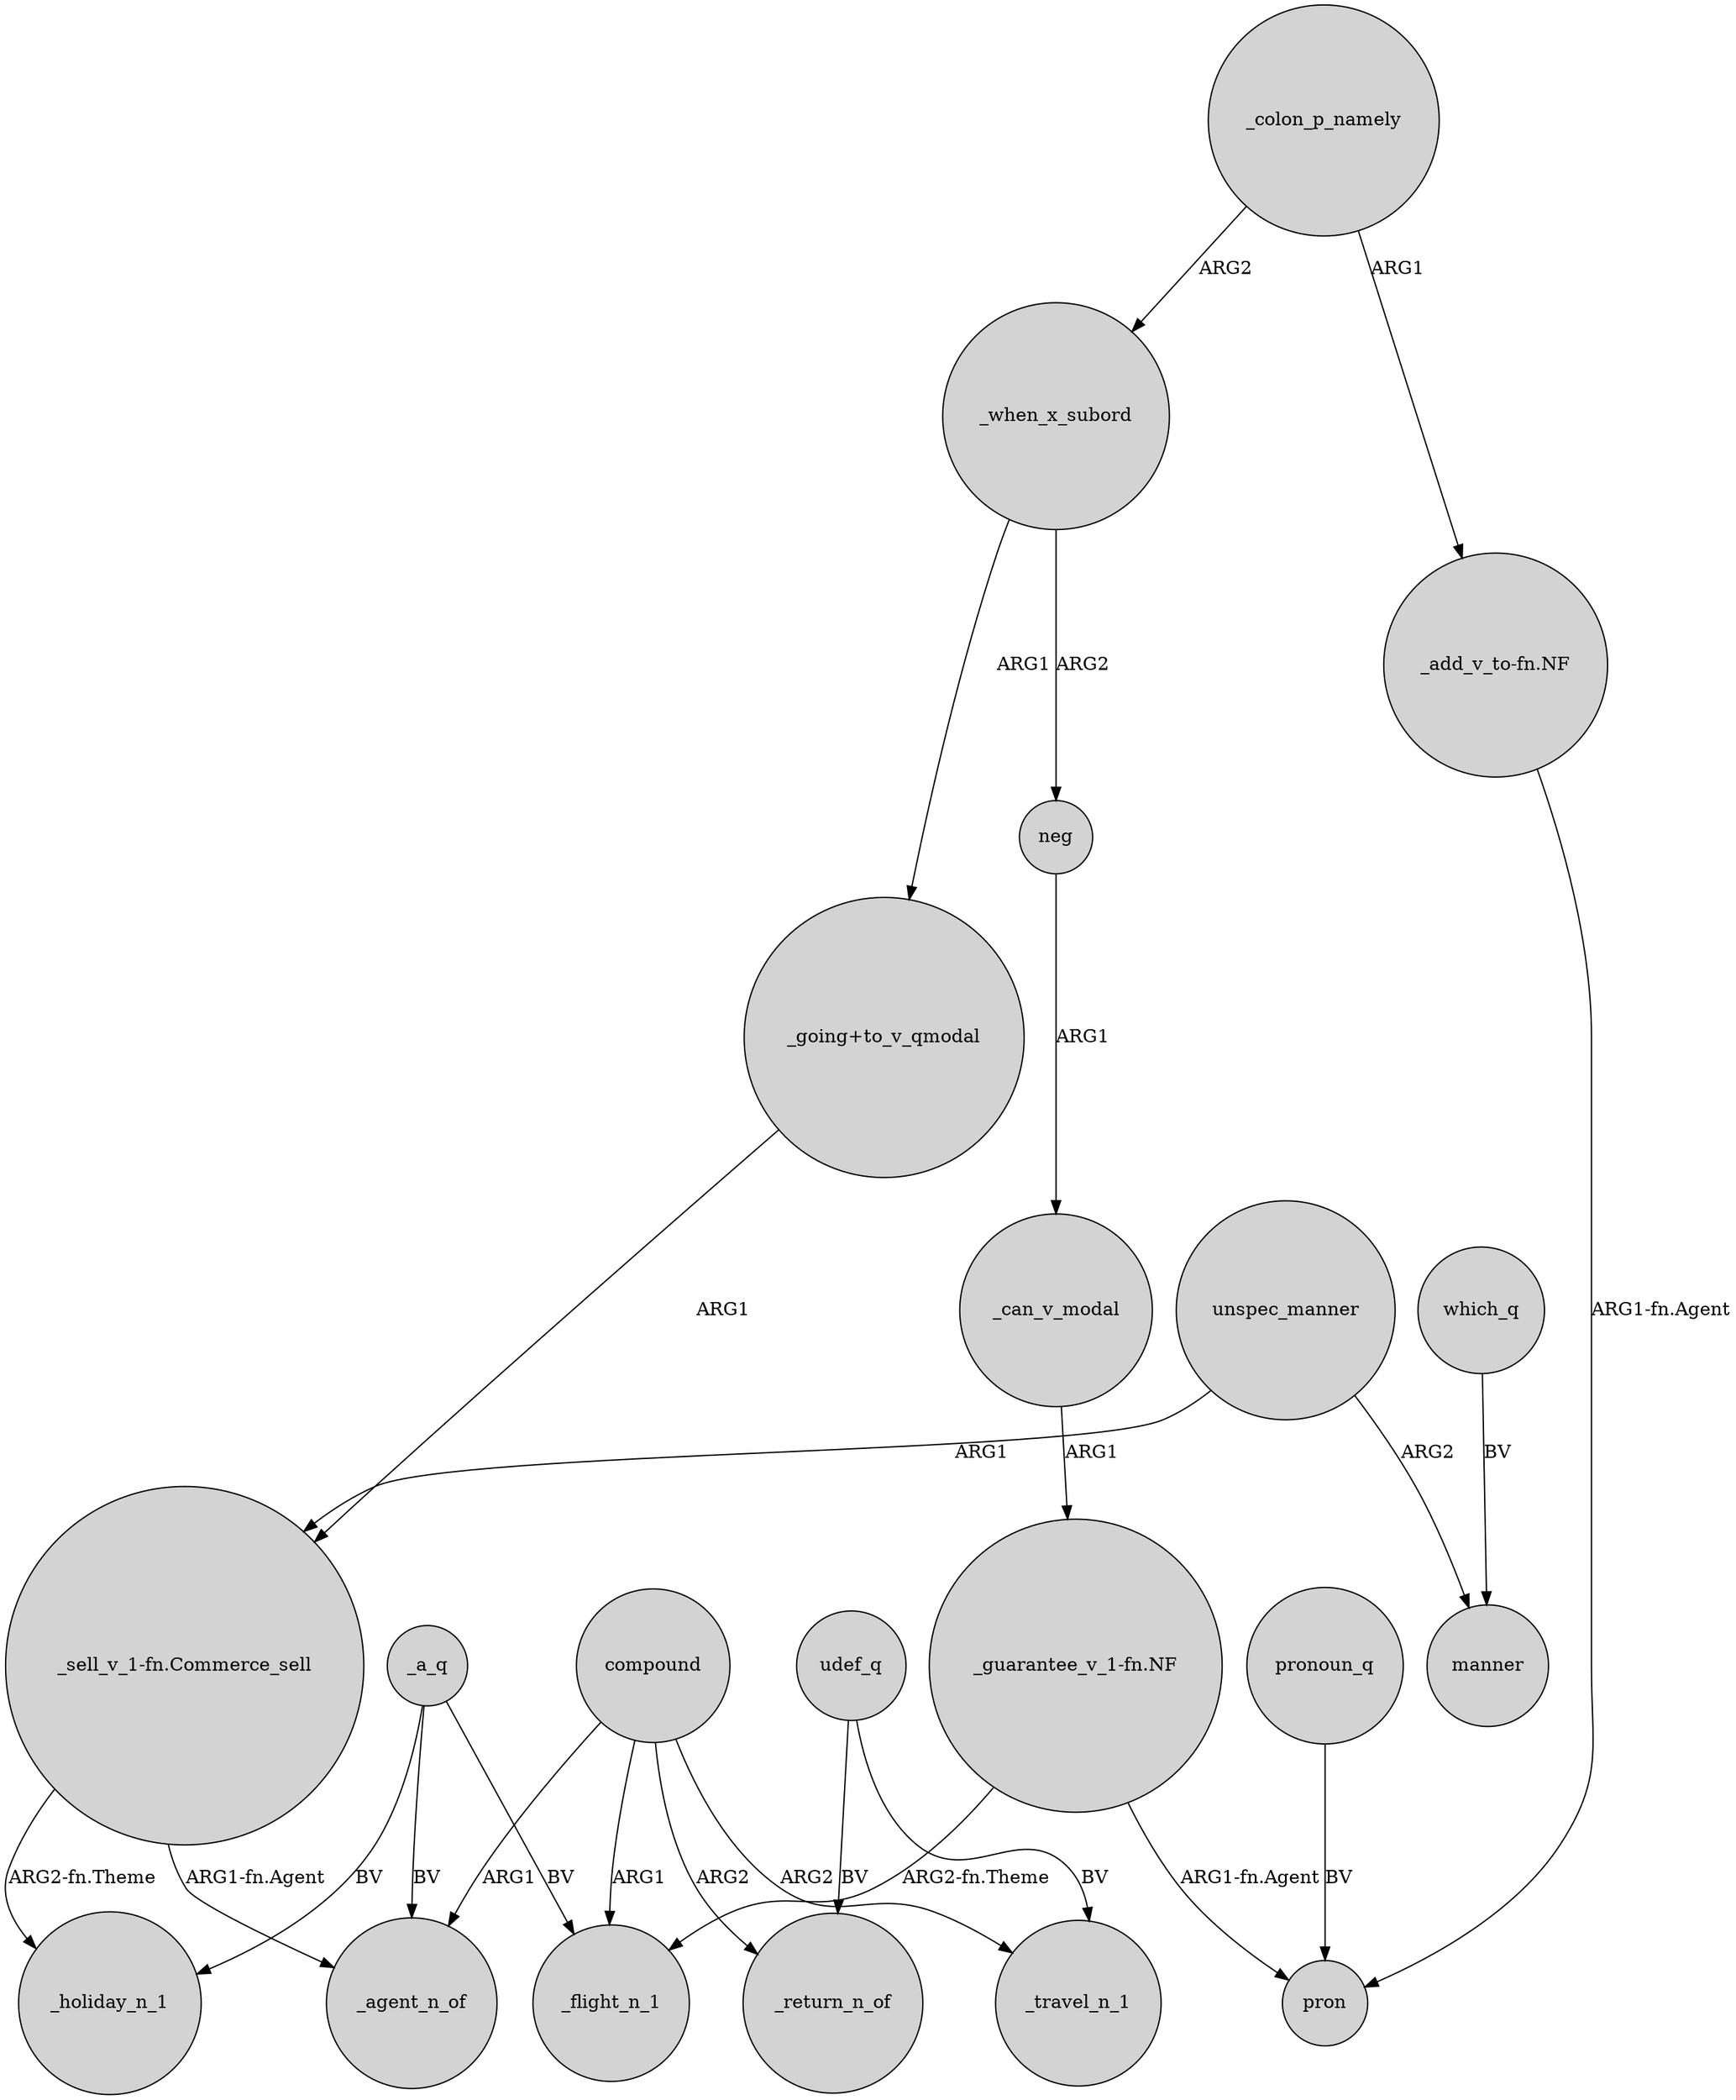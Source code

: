 digraph {
	node [shape=circle style=filled]
	"_going+to_v_qmodal" -> "_sell_v_1-fn.Commerce_sell" [label=ARG1]
	_when_x_subord -> "_going+to_v_qmodal" [label=ARG1]
	"_sell_v_1-fn.Commerce_sell" -> _agent_n_of [label="ARG1-fn.Agent"]
	_a_q -> _flight_n_1 [label=BV]
	udef_q -> _return_n_of [label=BV]
	compound -> _flight_n_1 [label=ARG1]
	_can_v_modal -> "_guarantee_v_1-fn.NF" [label=ARG1]
	udef_q -> _travel_n_1 [label=BV]
	which_q -> manner [label=BV]
	_a_q -> _holiday_n_1 [label=BV]
	compound -> _return_n_of [label=ARG2]
	"_sell_v_1-fn.Commerce_sell" -> _holiday_n_1 [label="ARG2-fn.Theme"]
	_when_x_subord -> neg [label=ARG2]
	pronoun_q -> pron [label=BV]
	compound -> _agent_n_of [label=ARG1]
	unspec_manner -> "_sell_v_1-fn.Commerce_sell" [label=ARG1]
	"_guarantee_v_1-fn.NF" -> _flight_n_1 [label="ARG2-fn.Theme"]
	_a_q -> _agent_n_of [label=BV]
	"_add_v_to-fn.NF" -> pron [label="ARG1-fn.Agent"]
	_colon_p_namely -> _when_x_subord [label=ARG2]
	unspec_manner -> manner [label=ARG2]
	_colon_p_namely -> "_add_v_to-fn.NF" [label=ARG1]
	neg -> _can_v_modal [label=ARG1]
	compound -> _travel_n_1 [label=ARG2]
	"_guarantee_v_1-fn.NF" -> pron [label="ARG1-fn.Agent"]
}
